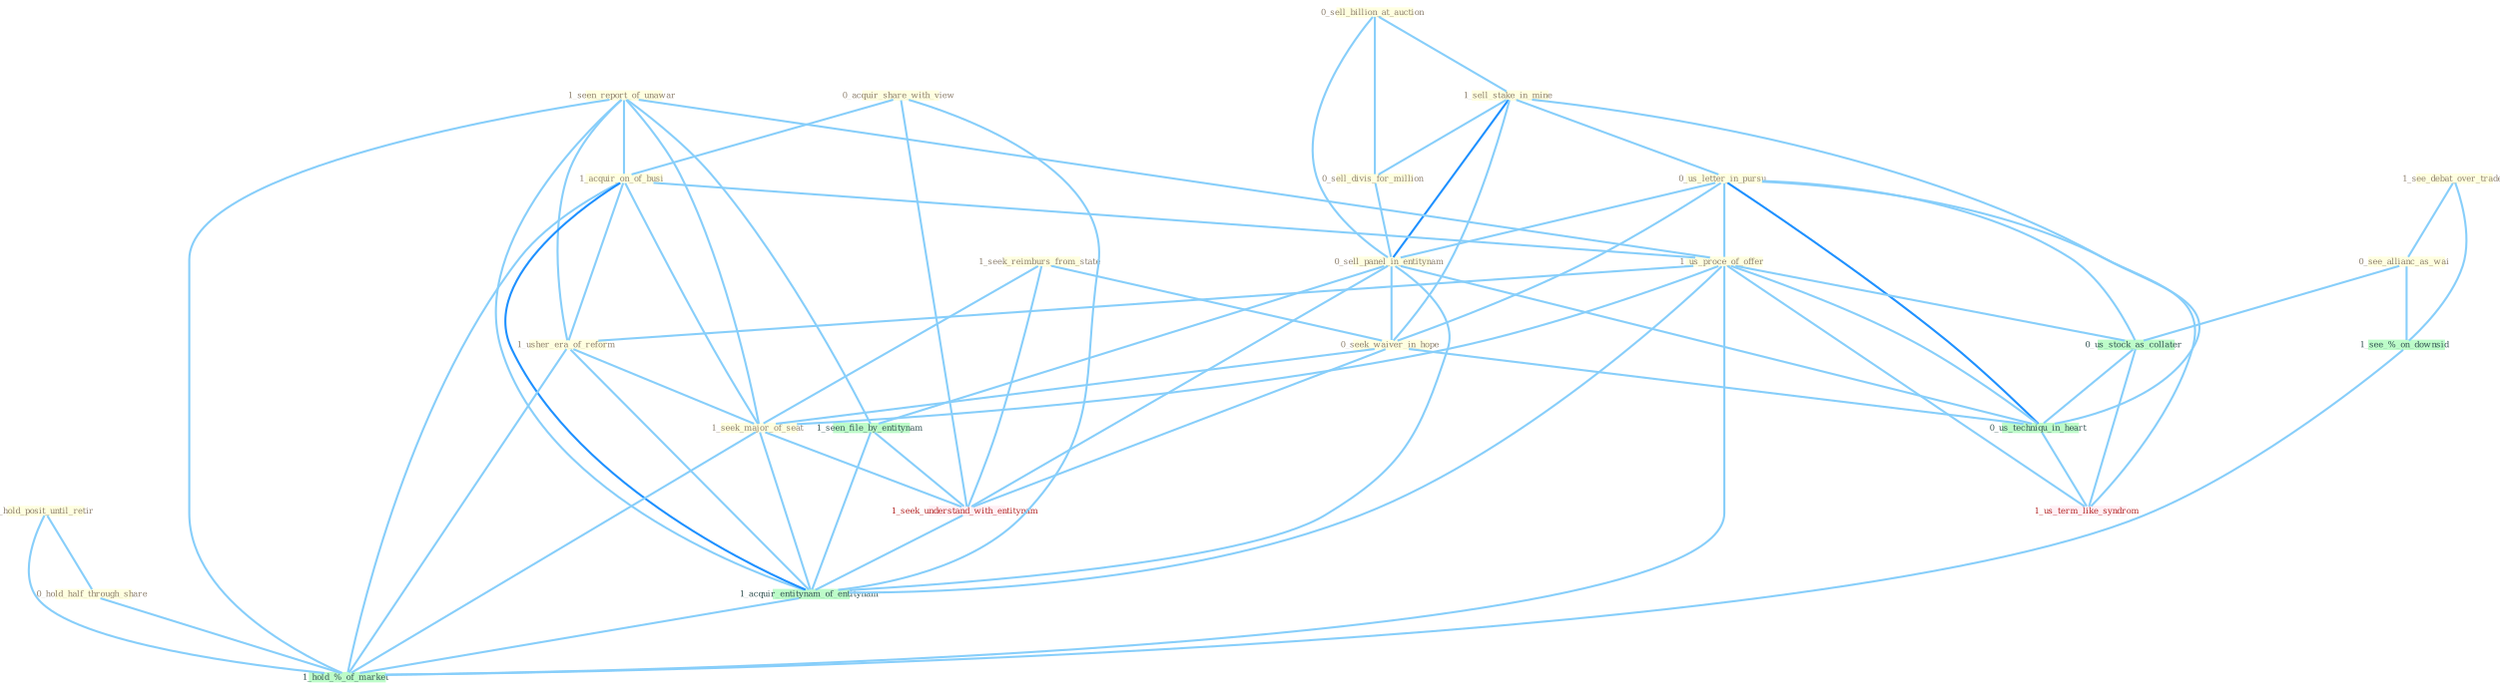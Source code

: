 Graph G{ 
    node
    [shape=polygon,style=filled,width=.5,height=.06,color="#BDFCC9",fixedsize=true,fontsize=4,
    fontcolor="#2f4f4f"];
    {node
    [color="#ffffe0", fontcolor="#8b7d6b"] "0_sell_billion_at_auction " "0_hold_posit_until_retir " "1_seek_reimburs_from_state " "1_sell_stake_in_mine " "0_sell_divis_for_million " "0_us_letter_in_pursu " "1_seen_report_of_unawar " "0_acquir_share_with_view " "0_sell_panel_in_entitynam " "1_acquir_on_of_busi " "1_us_proce_of_offer " "1_usher_era_of_reform " "0_seek_waiver_in_hope " "1_see_debat_over_trade " "0_hold_half_through_share " "1_seek_major_of_seat " "0_see_allianc_as_wai "}
{node [color="#fff0f5", fontcolor="#b22222"] "1_seek_understand_with_entitynam " "1_us_term_like_syndrom "}
edge [color="#B0E2FF"];

	"0_sell_billion_at_auction " -- "1_sell_stake_in_mine " [w="1", color="#87cefa" ];
	"0_sell_billion_at_auction " -- "0_sell_divis_for_million " [w="1", color="#87cefa" ];
	"0_sell_billion_at_auction " -- "0_sell_panel_in_entitynam " [w="1", color="#87cefa" ];
	"0_hold_posit_until_retir " -- "0_hold_half_through_share " [w="1", color="#87cefa" ];
	"0_hold_posit_until_retir " -- "1_hold_%_of_market " [w="1", color="#87cefa" ];
	"1_seek_reimburs_from_state " -- "0_seek_waiver_in_hope " [w="1", color="#87cefa" ];
	"1_seek_reimburs_from_state " -- "1_seek_major_of_seat " [w="1", color="#87cefa" ];
	"1_seek_reimburs_from_state " -- "1_seek_understand_with_entitynam " [w="1", color="#87cefa" ];
	"1_sell_stake_in_mine " -- "0_sell_divis_for_million " [w="1", color="#87cefa" ];
	"1_sell_stake_in_mine " -- "0_us_letter_in_pursu " [w="1", color="#87cefa" ];
	"1_sell_stake_in_mine " -- "0_sell_panel_in_entitynam " [w="2", color="#1e90ff" , len=0.8];
	"1_sell_stake_in_mine " -- "0_seek_waiver_in_hope " [w="1", color="#87cefa" ];
	"1_sell_stake_in_mine " -- "0_us_techniqu_in_heart " [w="1", color="#87cefa" ];
	"0_sell_divis_for_million " -- "0_sell_panel_in_entitynam " [w="1", color="#87cefa" ];
	"0_us_letter_in_pursu " -- "0_sell_panel_in_entitynam " [w="1", color="#87cefa" ];
	"0_us_letter_in_pursu " -- "1_us_proce_of_offer " [w="1", color="#87cefa" ];
	"0_us_letter_in_pursu " -- "0_seek_waiver_in_hope " [w="1", color="#87cefa" ];
	"0_us_letter_in_pursu " -- "0_us_stock_as_collater " [w="1", color="#87cefa" ];
	"0_us_letter_in_pursu " -- "0_us_techniqu_in_heart " [w="2", color="#1e90ff" , len=0.8];
	"0_us_letter_in_pursu " -- "1_us_term_like_syndrom " [w="1", color="#87cefa" ];
	"1_seen_report_of_unawar " -- "1_acquir_on_of_busi " [w="1", color="#87cefa" ];
	"1_seen_report_of_unawar " -- "1_us_proce_of_offer " [w="1", color="#87cefa" ];
	"1_seen_report_of_unawar " -- "1_usher_era_of_reform " [w="1", color="#87cefa" ];
	"1_seen_report_of_unawar " -- "1_seek_major_of_seat " [w="1", color="#87cefa" ];
	"1_seen_report_of_unawar " -- "1_seen_file_by_entitynam " [w="1", color="#87cefa" ];
	"1_seen_report_of_unawar " -- "1_acquir_entitynam_of_entitynam " [w="1", color="#87cefa" ];
	"1_seen_report_of_unawar " -- "1_hold_%_of_market " [w="1", color="#87cefa" ];
	"0_acquir_share_with_view " -- "1_acquir_on_of_busi " [w="1", color="#87cefa" ];
	"0_acquir_share_with_view " -- "1_seek_understand_with_entitynam " [w="1", color="#87cefa" ];
	"0_acquir_share_with_view " -- "1_acquir_entitynam_of_entitynam " [w="1", color="#87cefa" ];
	"0_sell_panel_in_entitynam " -- "0_seek_waiver_in_hope " [w="1", color="#87cefa" ];
	"0_sell_panel_in_entitynam " -- "1_seen_file_by_entitynam " [w="1", color="#87cefa" ];
	"0_sell_panel_in_entitynam " -- "1_seek_understand_with_entitynam " [w="1", color="#87cefa" ];
	"0_sell_panel_in_entitynam " -- "1_acquir_entitynam_of_entitynam " [w="1", color="#87cefa" ];
	"0_sell_panel_in_entitynam " -- "0_us_techniqu_in_heart " [w="1", color="#87cefa" ];
	"1_acquir_on_of_busi " -- "1_us_proce_of_offer " [w="1", color="#87cefa" ];
	"1_acquir_on_of_busi " -- "1_usher_era_of_reform " [w="1", color="#87cefa" ];
	"1_acquir_on_of_busi " -- "1_seek_major_of_seat " [w="1", color="#87cefa" ];
	"1_acquir_on_of_busi " -- "1_acquir_entitynam_of_entitynam " [w="2", color="#1e90ff" , len=0.8];
	"1_acquir_on_of_busi " -- "1_hold_%_of_market " [w="1", color="#87cefa" ];
	"1_us_proce_of_offer " -- "1_usher_era_of_reform " [w="1", color="#87cefa" ];
	"1_us_proce_of_offer " -- "1_seek_major_of_seat " [w="1", color="#87cefa" ];
	"1_us_proce_of_offer " -- "0_us_stock_as_collater " [w="1", color="#87cefa" ];
	"1_us_proce_of_offer " -- "1_acquir_entitynam_of_entitynam " [w="1", color="#87cefa" ];
	"1_us_proce_of_offer " -- "0_us_techniqu_in_heart " [w="1", color="#87cefa" ];
	"1_us_proce_of_offer " -- "1_us_term_like_syndrom " [w="1", color="#87cefa" ];
	"1_us_proce_of_offer " -- "1_hold_%_of_market " [w="1", color="#87cefa" ];
	"1_usher_era_of_reform " -- "1_seek_major_of_seat " [w="1", color="#87cefa" ];
	"1_usher_era_of_reform " -- "1_acquir_entitynam_of_entitynam " [w="1", color="#87cefa" ];
	"1_usher_era_of_reform " -- "1_hold_%_of_market " [w="1", color="#87cefa" ];
	"0_seek_waiver_in_hope " -- "1_seek_major_of_seat " [w="1", color="#87cefa" ];
	"0_seek_waiver_in_hope " -- "1_seek_understand_with_entitynam " [w="1", color="#87cefa" ];
	"0_seek_waiver_in_hope " -- "0_us_techniqu_in_heart " [w="1", color="#87cefa" ];
	"1_see_debat_over_trade " -- "0_see_allianc_as_wai " [w="1", color="#87cefa" ];
	"1_see_debat_over_trade " -- "1_see_%_on_downsid " [w="1", color="#87cefa" ];
	"0_hold_half_through_share " -- "1_hold_%_of_market " [w="1", color="#87cefa" ];
	"1_seek_major_of_seat " -- "1_seek_understand_with_entitynam " [w="1", color="#87cefa" ];
	"1_seek_major_of_seat " -- "1_acquir_entitynam_of_entitynam " [w="1", color="#87cefa" ];
	"1_seek_major_of_seat " -- "1_hold_%_of_market " [w="1", color="#87cefa" ];
	"0_see_allianc_as_wai " -- "0_us_stock_as_collater " [w="1", color="#87cefa" ];
	"0_see_allianc_as_wai " -- "1_see_%_on_downsid " [w="1", color="#87cefa" ];
	"1_seen_file_by_entitynam " -- "1_seek_understand_with_entitynam " [w="1", color="#87cefa" ];
	"1_seen_file_by_entitynam " -- "1_acquir_entitynam_of_entitynam " [w="1", color="#87cefa" ];
	"0_us_stock_as_collater " -- "0_us_techniqu_in_heart " [w="1", color="#87cefa" ];
	"0_us_stock_as_collater " -- "1_us_term_like_syndrom " [w="1", color="#87cefa" ];
	"1_seek_understand_with_entitynam " -- "1_acquir_entitynam_of_entitynam " [w="1", color="#87cefa" ];
	"1_acquir_entitynam_of_entitynam " -- "1_hold_%_of_market " [w="1", color="#87cefa" ];
	"0_us_techniqu_in_heart " -- "1_us_term_like_syndrom " [w="1", color="#87cefa" ];
	"1_see_%_on_downsid " -- "1_hold_%_of_market " [w="1", color="#87cefa" ];
}